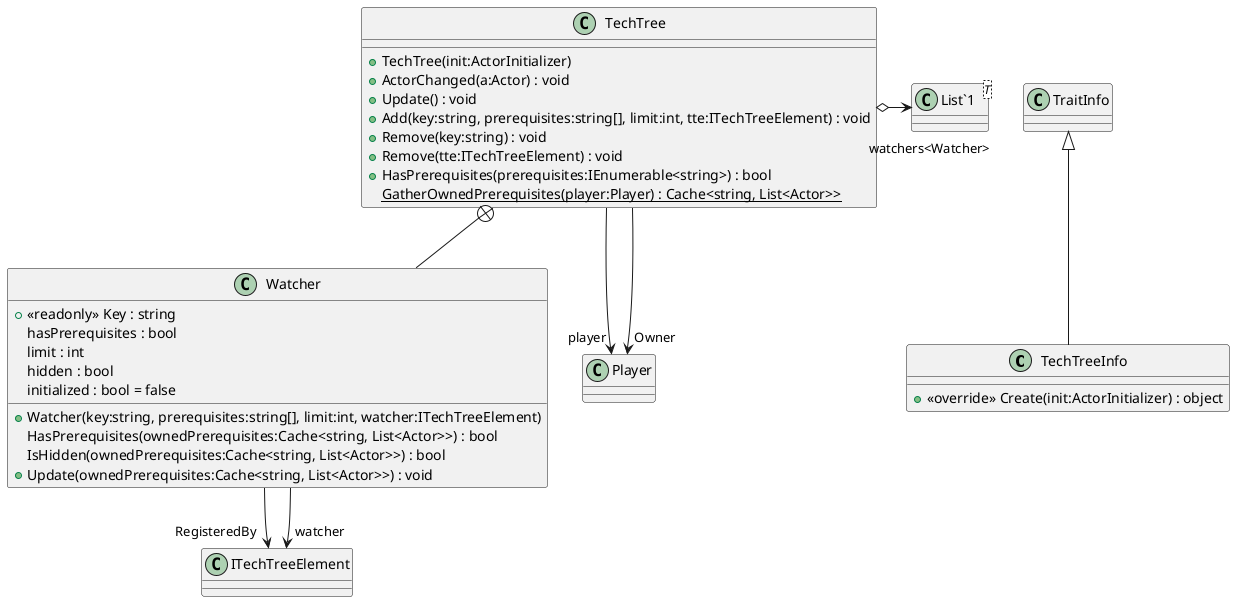 @startuml
class TechTreeInfo {
    + <<override>> Create(init:ActorInitializer) : object
}
class TechTree {
    + TechTree(init:ActorInitializer)
    + ActorChanged(a:Actor) : void
    + Update() : void
    + Add(key:string, prerequisites:string[], limit:int, tte:ITechTreeElement) : void
    + Remove(key:string) : void
    + Remove(tte:ITechTreeElement) : void
    + HasPrerequisites(prerequisites:IEnumerable<string>) : bool
    {static} GatherOwnedPrerequisites(player:Player) : Cache<string, List<Actor>>
}
class "List`1"<T> {
}
class Watcher {
    + <<readonly>> Key : string
    hasPrerequisites : bool
    limit : int
    hidden : bool
    initialized : bool = false
    + Watcher(key:string, prerequisites:string[], limit:int, watcher:ITechTreeElement)
    HasPrerequisites(ownedPrerequisites:Cache<string, List<Actor>>) : bool
    IsHidden(ownedPrerequisites:Cache<string, List<Actor>>) : bool
    + Update(ownedPrerequisites:Cache<string, List<Actor>>) : void
}
TraitInfo <|-- TechTreeInfo
TechTree o-> "watchers<Watcher>" "List`1"
TechTree --> "player" Player
TechTree --> "Owner" Player
TechTree +-- Watcher
Watcher --> "RegisteredBy" ITechTreeElement
Watcher --> "watcher" ITechTreeElement
@enduml

